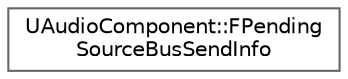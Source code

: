 digraph "Graphical Class Hierarchy"
{
 // INTERACTIVE_SVG=YES
 // LATEX_PDF_SIZE
  bgcolor="transparent";
  edge [fontname=Helvetica,fontsize=10,labelfontname=Helvetica,labelfontsize=10];
  node [fontname=Helvetica,fontsize=10,shape=box,height=0.2,width=0.4];
  rankdir="LR";
  Node0 [id="Node000000",label="UAudioComponent::FPending\lSourceBusSendInfo",height=0.2,width=0.4,color="grey40", fillcolor="white", style="filled",URL="$db/d43/structUAudioComponent_1_1FPendingSourceBusSendInfo.html",tooltip=" "];
}
